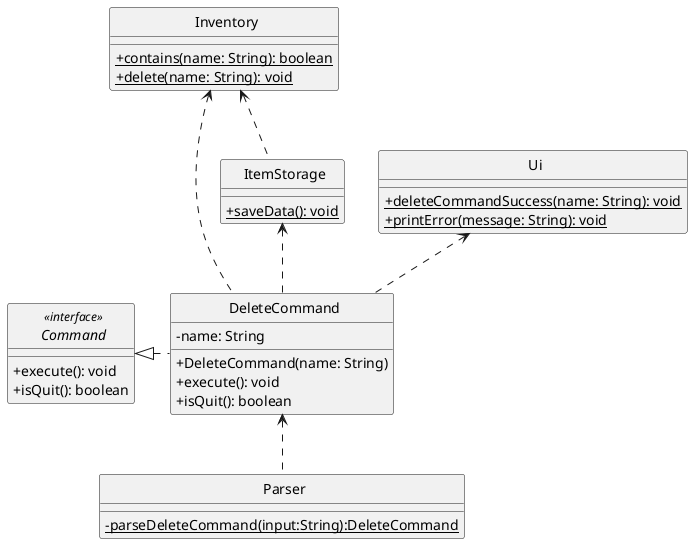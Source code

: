 @startuml
'https://plantuml.com/sequence-diagram
skinparam classAttributeIconSize 0
skinparam CircledCharacterFontSize 0
skinparam CircledCharacterRadius 0

abstract class Command
class Inventory
class ItemStorage
class Ui
class Parser
class DeleteCommand

Command <|. DeleteCommand
Inventory <.. DeleteCommand
ItemStorage <.. DeleteCommand
Inventory <.. ItemStorage
DeleteCommand <.. Parser
Ui <.. DeleteCommand

interface Command <<interface>> {
    + execute(): void
    + isQuit(): boolean
}

class DeleteCommand {
    - name: String
    + DeleteCommand(name: String)
    + execute(): void
    + isQuit(): boolean
}

class Inventory {
    {static} + contains(name: String): boolean
    {static} + delete(name: String): void
}

class ItemStorage {
    {static} + saveData(): void
}

class Ui {
    {static} + deleteCommandSuccess(name: String): void
    {static} + printError(message: String): void
}

class Parser {
    {static}-parseDeleteCommand(input:String):DeleteCommand
}
@enduml

@startuml
hide footbox
participant "SuperTracker" as SuperTracker <<class>> #f5e3a9
participant ":DeleteCommand" as DeleteCommand #cbf7f4
participant "Inventory" as Inventory <<class>> #d5eac2
participant "ItemStorage" as ItemStorage <<class>> #ffecb3
participant "Ui" as Ui <<class>> #e5c2ea

SuperTracker -> DeleteCommand : execute()
activate DeleteCommand #cbf7f4

DeleteCommand -> Inventory : contains(name: String)
activate Inventory #d5eac2
Inventory --> DeleteCommand :
deactivate Inventory

DeleteCommand -> Inventory : delete(name: String)
activate Inventory
Inventory --> DeleteCommand
deactivate Inventory

DeleteCommand -> Ui : deleteCommandSuccess(name: String)
activate Ui #e5c2ea
Ui --> DeleteCommand
deactivate Ui

DeleteCommand -> ItemStorage : saveData()
activate ItemStorage #ffecb3
ItemStorage --> DeleteCommand
deactivate ItemStorage
DeleteCommand --> SuperTracker
deactivate DeleteCommand
@enduml